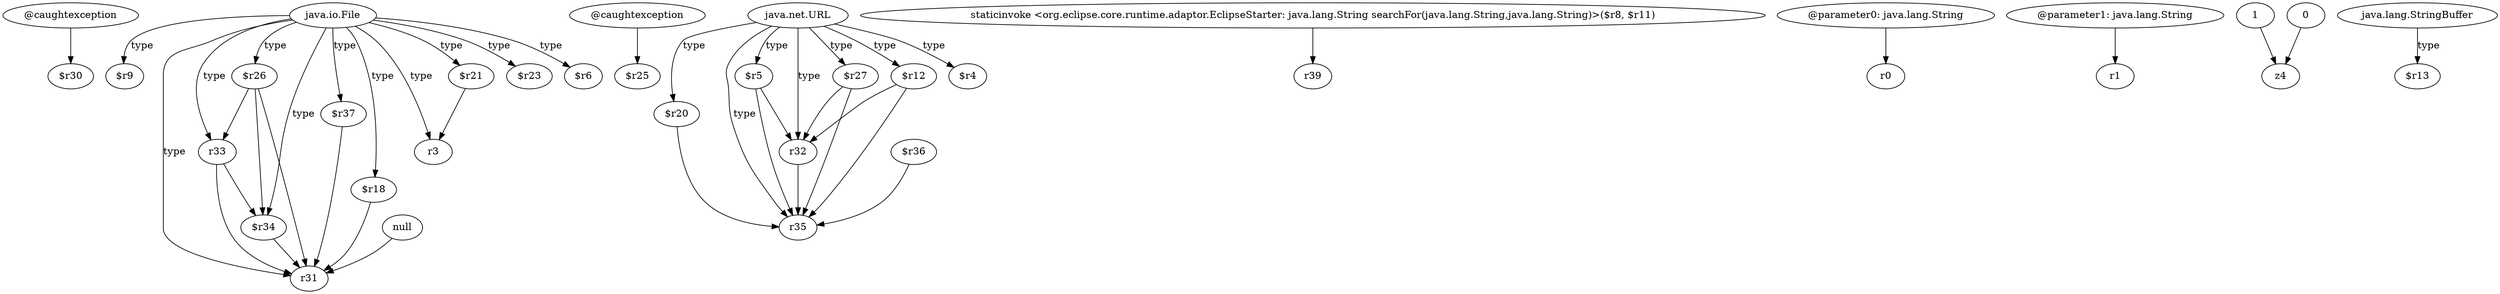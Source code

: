 digraph g {
0[label="@caughtexception"]
1[label="$r30"]
0->1[label=""]
2[label="java.io.File"]
3[label="$r9"]
2->3[label="type"]
4[label="@caughtexception"]
5[label="$r25"]
4->5[label=""]
6[label="r33"]
7[label="$r34"]
6->7[label=""]
8[label="$r20"]
9[label="r35"]
8->9[label=""]
10[label="$r26"]
10->7[label=""]
11[label="r31"]
6->11[label=""]
12[label="java.net.URL"]
12->8[label="type"]
13[label="$r27"]
12->13[label="type"]
2->6[label="type"]
10->6[label=""]
14[label="staticinvoke <org.eclipse.core.runtime.adaptor.EclipseStarter: java.lang.String searchFor(java.lang.String,java.lang.String)>($r8, $r11)"]
15[label="r39"]
14->15[label=""]
7->11[label=""]
16[label="r32"]
13->16[label=""]
17[label="$r21"]
2->17[label="type"]
18[label="$r5"]
18->9[label=""]
19[label="r3"]
2->19[label="type"]
20[label="$r37"]
2->20[label="type"]
21[label="@parameter0: java.lang.String"]
22[label="r0"]
21->22[label=""]
23[label="$r18"]
23->11[label=""]
2->10[label="type"]
17->19[label=""]
12->18[label="type"]
24[label="@parameter1: java.lang.String"]
25[label="r1"]
24->25[label=""]
26[label="$r23"]
2->26[label="type"]
18->16[label=""]
13->9[label=""]
2->7[label="type"]
27[label="$r6"]
2->27[label="type"]
28[label="$r12"]
28->9[label=""]
12->9[label="type"]
29[label="$r4"]
12->29[label="type"]
16->9[label=""]
2->23[label="type"]
12->28[label="type"]
30[label="1"]
31[label="z4"]
30->31[label=""]
20->11[label=""]
32[label="0"]
32->31[label=""]
33[label="null"]
33->11[label=""]
28->16[label=""]
2->11[label="type"]
12->16[label="type"]
10->11[label=""]
34[label="$r36"]
34->9[label=""]
35[label="java.lang.StringBuffer"]
36[label="$r13"]
35->36[label="type"]
}